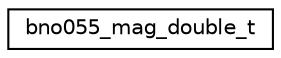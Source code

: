 digraph "Graphical Class Hierarchy"
{
  edge [fontname="Helvetica",fontsize="10",labelfontname="Helvetica",labelfontsize="10"];
  node [fontname="Helvetica",fontsize="10",shape=record];
  rankdir="LR";
  Node1 [label="bno055_mag_double_t",height=0.2,width=0.4,color="black", fillcolor="white", style="filled",URL="$structbno055__mag__double__t.html",tooltip="struct for Mag-output data of precision double "];
}
